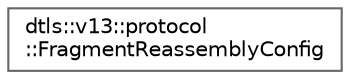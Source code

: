 digraph "Graphical Class Hierarchy"
{
 // LATEX_PDF_SIZE
  bgcolor="transparent";
  edge [fontname=Helvetica,fontsize=10,labelfontname=Helvetica,labelfontsize=10];
  node [fontname=Helvetica,fontsize=10,shape=box,height=0.2,width=0.4];
  rankdir="LR";
  Node0 [id="Node000000",label="dtls::v13::protocol\l::FragmentReassemblyConfig",height=0.2,width=0.4,color="grey40", fillcolor="white", style="filled",URL="$structdtls_1_1v13_1_1protocol_1_1FragmentReassemblyConfig.html",tooltip="Configuration for fragment reassembly behavior."];
}
